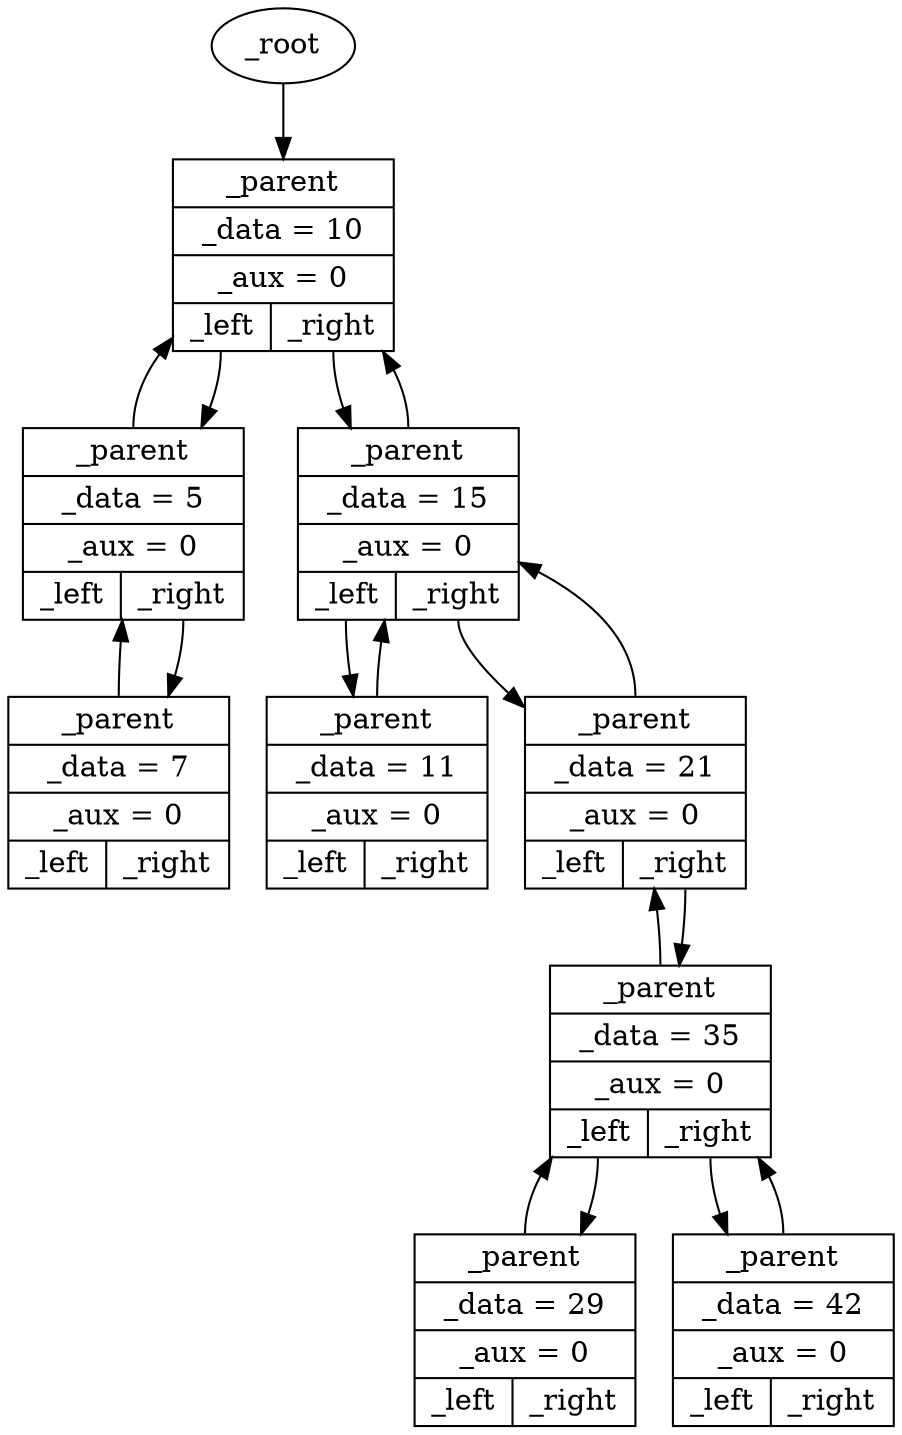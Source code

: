 digraph {
root [label="_root"];
root -> node0xc10010;
node0xc10010 [shape=record,label="{<parent> _parent | _data = 10 | _aux = 0 | { <left> _left | <right> _right } }"];
node0xc10040 [shape=record,label="{<parent> _parent | _data = 5 | _aux = 0 | { <left> _left | <right> _right } }"];
node0xc10070 [shape=record,label="{<parent> _parent | _data = 15 | _aux = 0 | { <left> _left | <right> _right } }"];
node0xc100a0 [shape=record,label="{<parent> _parent | _data = 21 | _aux = 0 | { <left> _left | <right> _right } }"];
node0xc100d0 [shape=record,label="{<parent> _parent | _data = 35 | _aux = 0 | { <left> _left | <right> _right } }"];
node0xc10100 [shape=record,label="{<parent> _parent | _data = 7 | _aux = 0 | { <left> _left | <right> _right } }"];
node0xc12390 [shape=record,label="{<parent> _parent | _data = 42 | _aux = 0 | { <left> _left | <right> _right } }"];
node0xc123c0 [shape=record,label="{<parent> _parent | _data = 11 | _aux = 0 | { <left> _left | <right> _right } }"];
node0xc12430 [shape=record,label="{<parent> _parent | _data = 29 | _aux = 0 | { <left> _left | <right> _right } }"];
node0xc10010:left:s -> node0xc10040;
node0xc10010:right:s -> node0xc10070;
node0xc10040:parent:n -> node0xc10010;
node0xc10040:right:s -> node0xc10100;
node0xc10070:parent:n -> node0xc10010;
node0xc10070:left:s -> node0xc123c0;
node0xc10070:right:s -> node0xc100a0;
node0xc100a0:parent:n -> node0xc10070;
node0xc100a0:right:s -> node0xc100d0;
node0xc100d0:parent:n -> node0xc100a0;
node0xc100d0:left:s -> node0xc12430;
node0xc100d0:right:s -> node0xc12390;
node0xc10100:parent:n -> node0xc10040;
node0xc12390:parent:n -> node0xc100d0;
node0xc123c0:parent:n -> node0xc10070;
node0xc12430:parent:n -> node0xc100d0;
}
